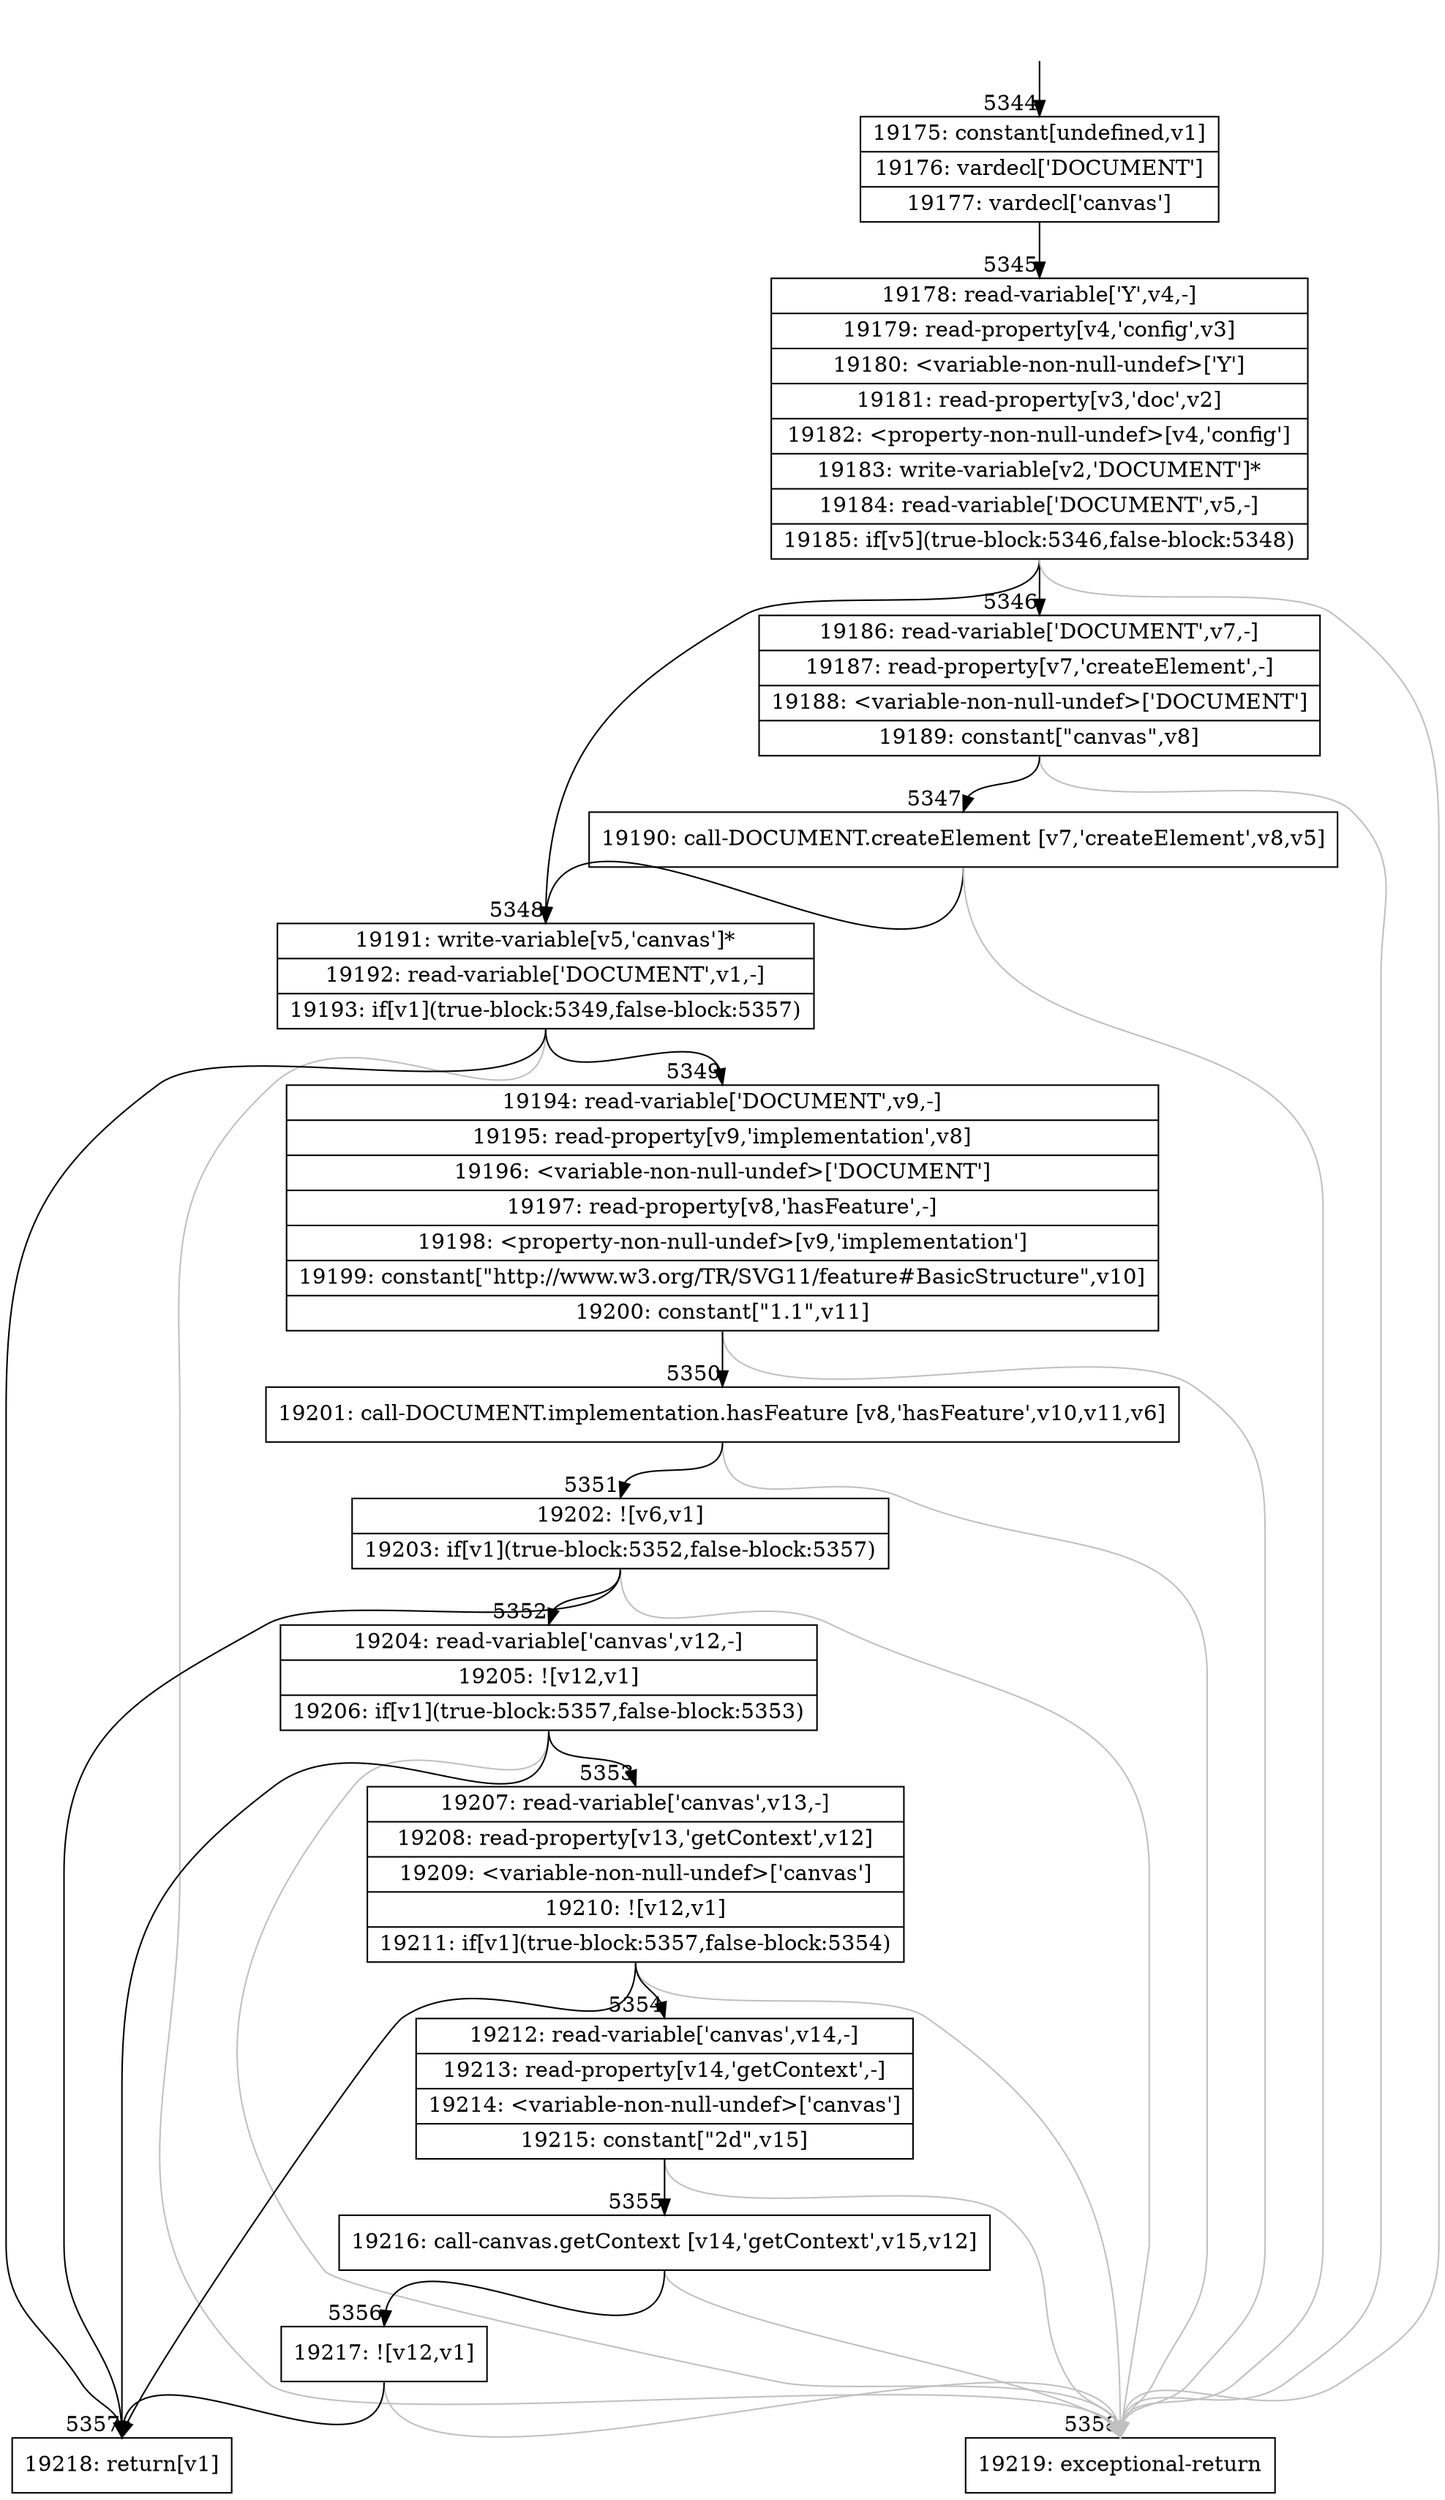 digraph {
rankdir="TD"
BB_entry253[shape=none,label=""];
BB_entry253 -> BB5344 [tailport=s, headport=n, headlabel="    5344"]
BB5344 [shape=record label="{19175: constant[undefined,v1]|19176: vardecl['DOCUMENT']|19177: vardecl['canvas']}" ] 
BB5344 -> BB5345 [tailport=s, headport=n, headlabel="      5345"]
BB5345 [shape=record label="{19178: read-variable['Y',v4,-]|19179: read-property[v4,'config',v3]|19180: \<variable-non-null-undef\>['Y']|19181: read-property[v3,'doc',v2]|19182: \<property-non-null-undef\>[v4,'config']|19183: write-variable[v2,'DOCUMENT']*|19184: read-variable['DOCUMENT',v5,-]|19185: if[v5](true-block:5346,false-block:5348)}" ] 
BB5345 -> BB5348 [tailport=s, headport=n, headlabel="      5348"]
BB5345 -> BB5346 [tailport=s, headport=n, headlabel="      5346"]
BB5345 -> BB5358 [tailport=s, headport=n, color=gray, headlabel="      5358"]
BB5346 [shape=record label="{19186: read-variable['DOCUMENT',v7,-]|19187: read-property[v7,'createElement',-]|19188: \<variable-non-null-undef\>['DOCUMENT']|19189: constant[\"canvas\",v8]}" ] 
BB5346 -> BB5347 [tailport=s, headport=n, headlabel="      5347"]
BB5346 -> BB5358 [tailport=s, headport=n, color=gray]
BB5347 [shape=record label="{19190: call-DOCUMENT.createElement [v7,'createElement',v8,v5]}" ] 
BB5347 -> BB5348 [tailport=s, headport=n]
BB5347 -> BB5358 [tailport=s, headport=n, color=gray]
BB5348 [shape=record label="{19191: write-variable[v5,'canvas']*|19192: read-variable['DOCUMENT',v1,-]|19193: if[v1](true-block:5349,false-block:5357)}" ] 
BB5348 -> BB5357 [tailport=s, headport=n, headlabel="      5357"]
BB5348 -> BB5349 [tailport=s, headport=n, headlabel="      5349"]
BB5348 -> BB5358 [tailport=s, headport=n, color=gray]
BB5349 [shape=record label="{19194: read-variable['DOCUMENT',v9,-]|19195: read-property[v9,'implementation',v8]|19196: \<variable-non-null-undef\>['DOCUMENT']|19197: read-property[v8,'hasFeature',-]|19198: \<property-non-null-undef\>[v9,'implementation']|19199: constant[\"http://www.w3.org/TR/SVG11/feature#BasicStructure\",v10]|19200: constant[\"1.1\",v11]}" ] 
BB5349 -> BB5350 [tailport=s, headport=n, headlabel="      5350"]
BB5349 -> BB5358 [tailport=s, headport=n, color=gray]
BB5350 [shape=record label="{19201: call-DOCUMENT.implementation.hasFeature [v8,'hasFeature',v10,v11,v6]}" ] 
BB5350 -> BB5351 [tailport=s, headport=n, headlabel="      5351"]
BB5350 -> BB5358 [tailport=s, headport=n, color=gray]
BB5351 [shape=record label="{19202: ![v6,v1]|19203: if[v1](true-block:5352,false-block:5357)}" ] 
BB5351 -> BB5357 [tailport=s, headport=n]
BB5351 -> BB5352 [tailport=s, headport=n, headlabel="      5352"]
BB5351 -> BB5358 [tailport=s, headport=n, color=gray]
BB5352 [shape=record label="{19204: read-variable['canvas',v12,-]|19205: ![v12,v1]|19206: if[v1](true-block:5357,false-block:5353)}" ] 
BB5352 -> BB5357 [tailport=s, headport=n]
BB5352 -> BB5353 [tailport=s, headport=n, headlabel="      5353"]
BB5352 -> BB5358 [tailport=s, headport=n, color=gray]
BB5353 [shape=record label="{19207: read-variable['canvas',v13,-]|19208: read-property[v13,'getContext',v12]|19209: \<variable-non-null-undef\>['canvas']|19210: ![v12,v1]|19211: if[v1](true-block:5357,false-block:5354)}" ] 
BB5353 -> BB5357 [tailport=s, headport=n]
BB5353 -> BB5354 [tailport=s, headport=n, headlabel="      5354"]
BB5353 -> BB5358 [tailport=s, headport=n, color=gray]
BB5354 [shape=record label="{19212: read-variable['canvas',v14,-]|19213: read-property[v14,'getContext',-]|19214: \<variable-non-null-undef\>['canvas']|19215: constant[\"2d\",v15]}" ] 
BB5354 -> BB5355 [tailport=s, headport=n, headlabel="      5355"]
BB5354 -> BB5358 [tailport=s, headport=n, color=gray]
BB5355 [shape=record label="{19216: call-canvas.getContext [v14,'getContext',v15,v12]}" ] 
BB5355 -> BB5356 [tailport=s, headport=n, headlabel="      5356"]
BB5355 -> BB5358 [tailport=s, headport=n, color=gray]
BB5356 [shape=record label="{19217: ![v12,v1]}" ] 
BB5356 -> BB5357 [tailport=s, headport=n]
BB5356 -> BB5358 [tailport=s, headport=n, color=gray]
BB5357 [shape=record label="{19218: return[v1]}" ] 
BB5358 [shape=record label="{19219: exceptional-return}" ] 
//#$~ 10221
}
